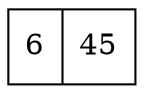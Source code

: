digraph G { node[shape = box;] concentrate=true; graph[splines = ortho]; nodo0[shape = record label = "{6}|{45}"]nodo0}